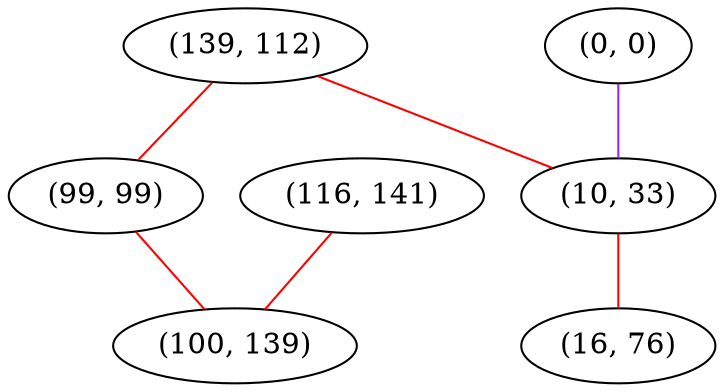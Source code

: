 graph "" {
"(139, 112)";
"(116, 141)";
"(0, 0)";
"(99, 99)";
"(10, 33)";
"(100, 139)";
"(16, 76)";
"(139, 112)" -- "(99, 99)"  [color=red, key=0, weight=1];
"(139, 112)" -- "(10, 33)"  [color=red, key=0, weight=1];
"(116, 141)" -- "(100, 139)"  [color=red, key=0, weight=1];
"(0, 0)" -- "(10, 33)"  [color=purple, key=0, weight=4];
"(99, 99)" -- "(100, 139)"  [color=red, key=0, weight=1];
"(10, 33)" -- "(16, 76)"  [color=red, key=0, weight=1];
}
